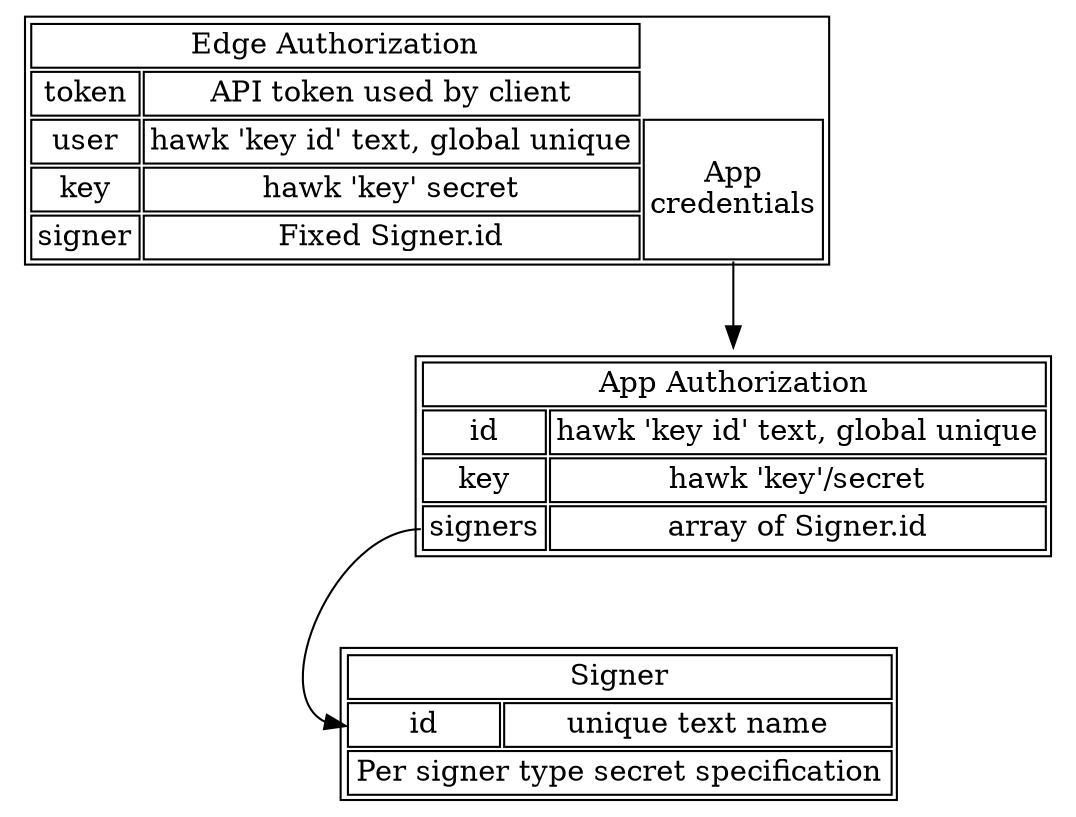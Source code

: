digraph AHS {
    node [shape=none]

    Signer [label=<
    <table>
    <tr><td colspan="2">Signer</td></tr>
    <tr><td port="1">id</td> <td>unique text name</td></tr>
    <tr><td colspan="2">Per signer type secret specification</td></tr>
    </table>>]

    App_Authorization [label=<
    <table>
    <tr><td colspan="2">App Authorization</td></tr>
    <tr><td port="1">id</td>  <td>hawk 'key id' text, global unique</td></tr>
    <tr><td port="2">key</td> <td>hawk 'key'/secret</td></tr>
    <tr><td port="3">signers</td> <td>array of Signer.id</td></tr>
    </table>>]
    
    Edge_Authorization [label=<
    <table>
    <tr><td colspan="2">Edge Authorization</td></tr>
    <tr><td port="1">token</td> <td>API token used by client</td></tr>
    <tr><td port="2">user</td>  <td>hawk 'key id' text, global unique</td>
        <td port="5" rowspan="3">App<br/>credentials</td></tr>
    <tr><td port="3">key</td>  <td>hawk 'key' secret</td></tr>
    <tr><td port="4">signer</td> <td>Fixed Signer.id</td></tr>
    </table>>]

    App_Authorization:3:w -> Signer:1
    Edge_Authorization:5 -> App_Authorization

}
